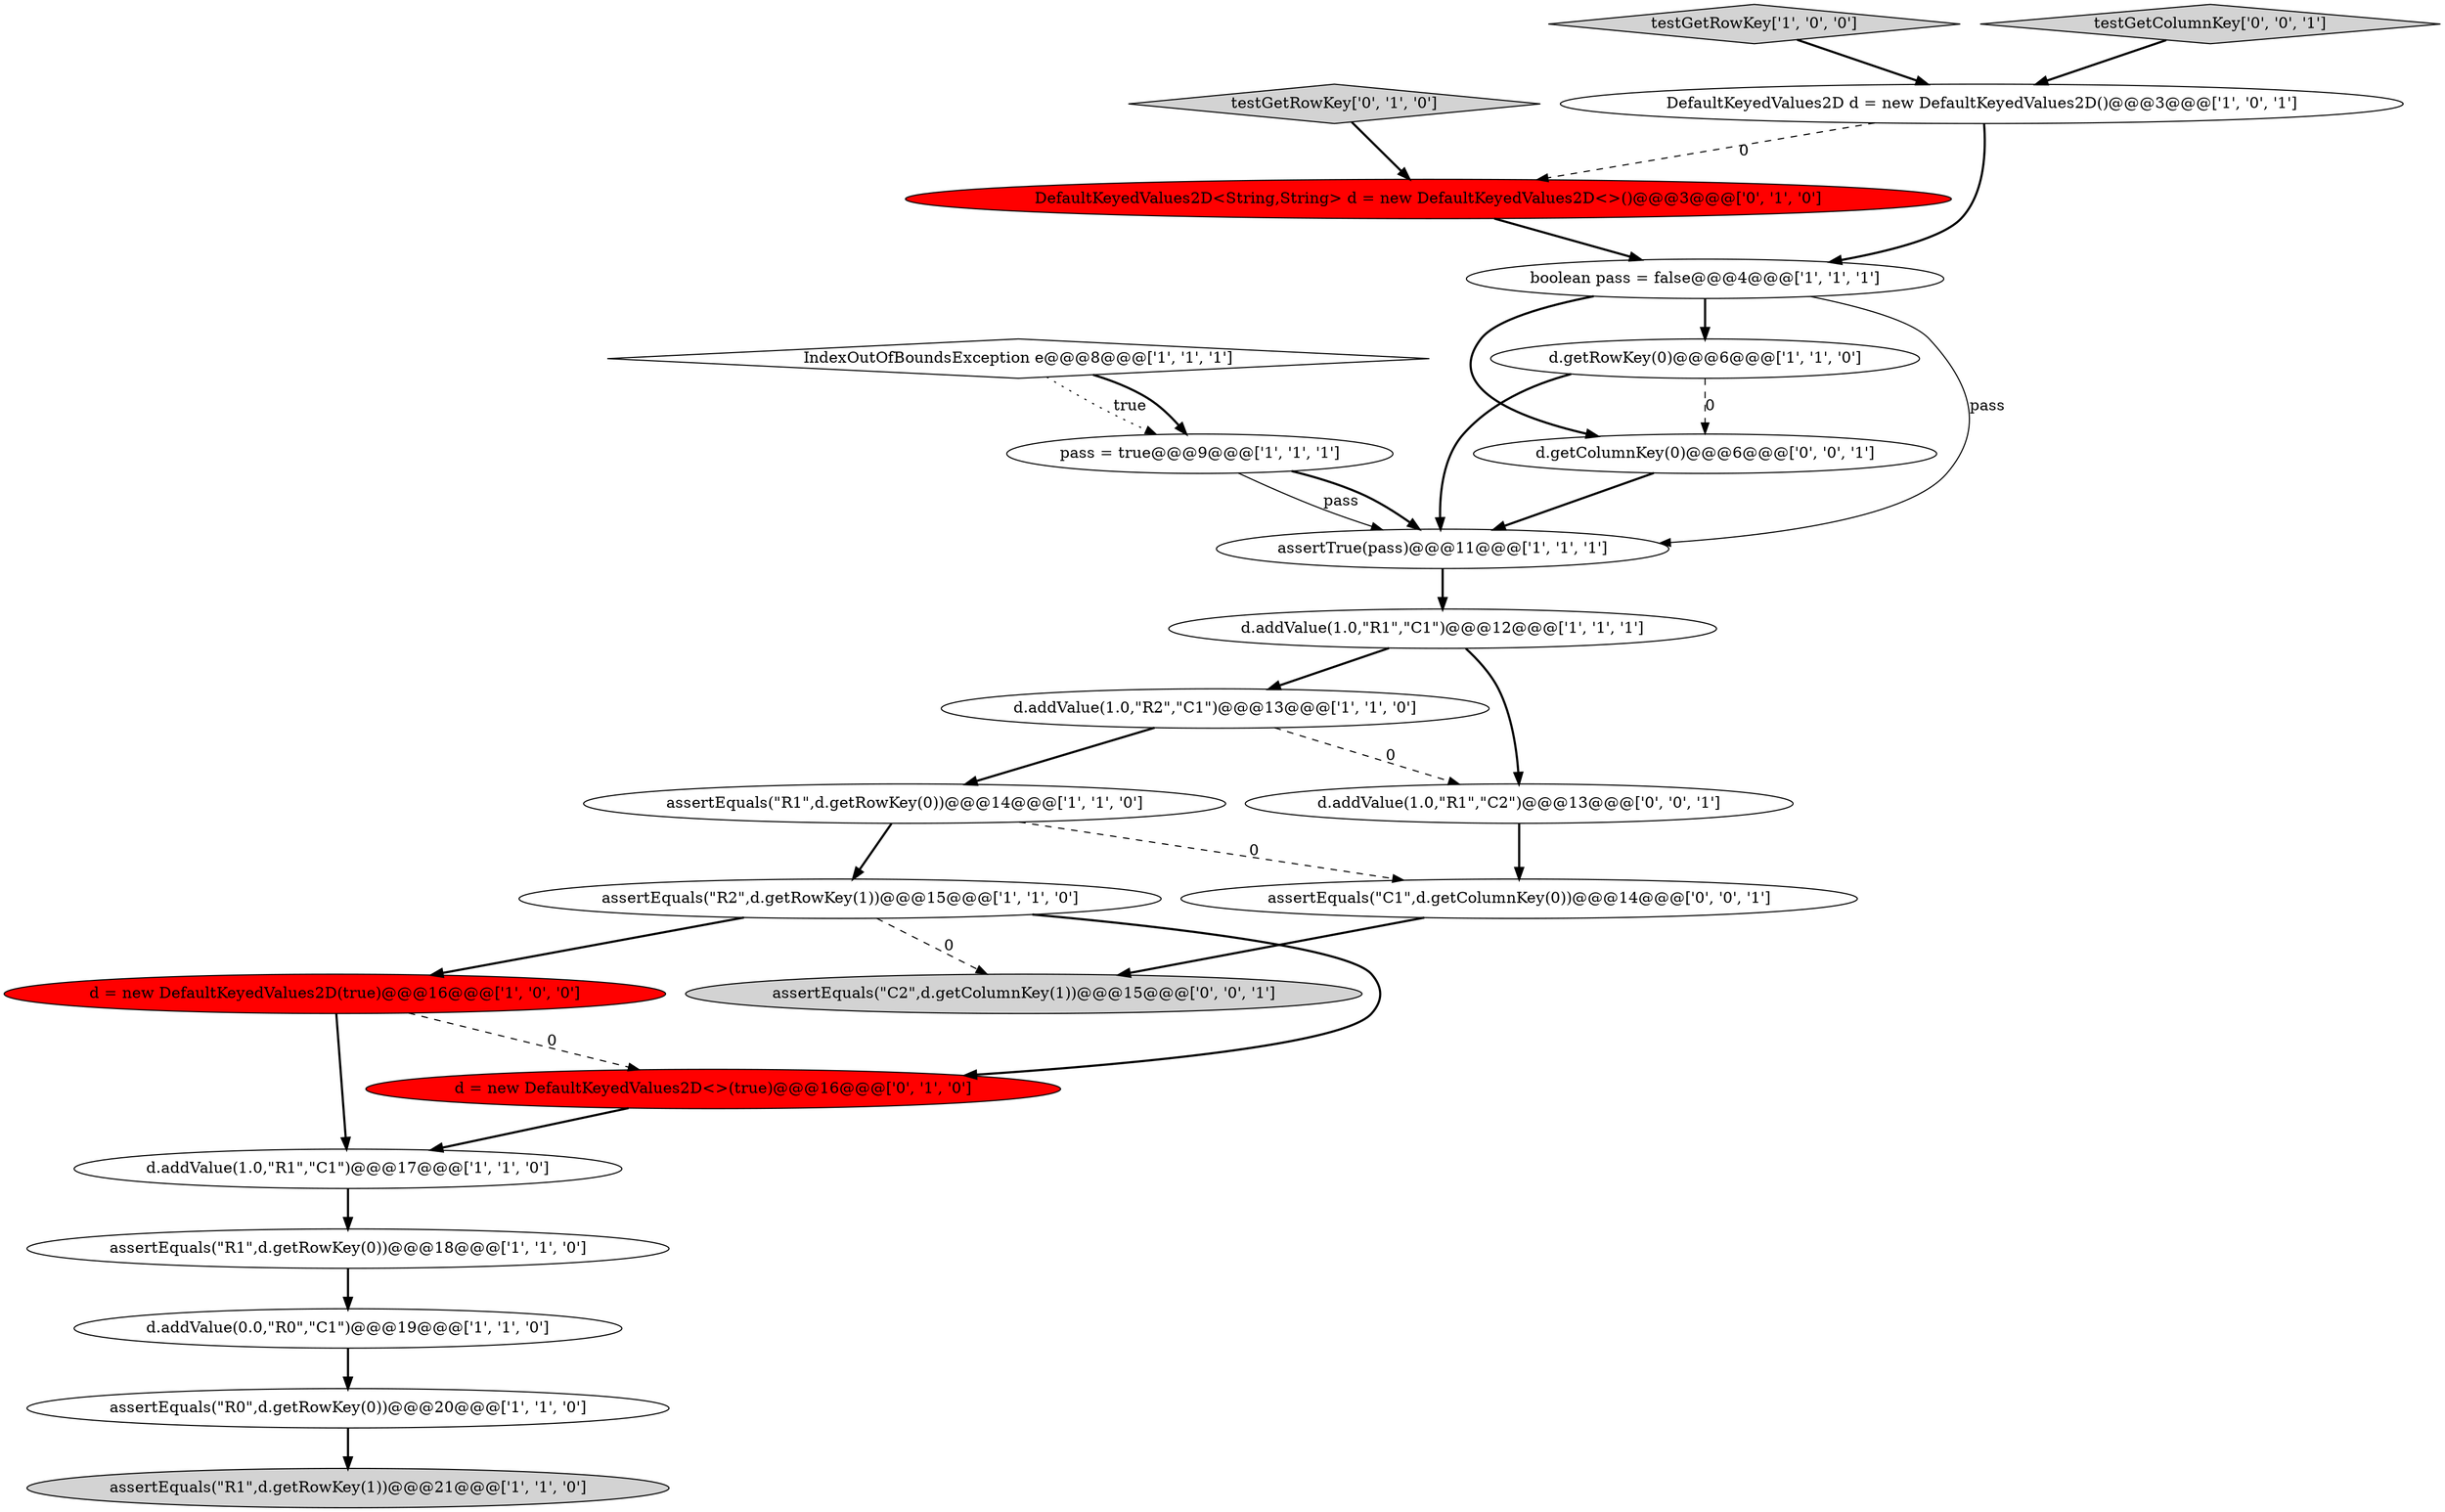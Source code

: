 digraph {
4 [style = filled, label = "assertEquals(\"R1\",d.getRowKey(0))@@@14@@@['1', '1', '0']", fillcolor = white, shape = ellipse image = "AAA0AAABBB1BBB"];
20 [style = filled, label = "assertEquals(\"C1\",d.getColumnKey(0))@@@14@@@['0', '0', '1']", fillcolor = white, shape = ellipse image = "AAA0AAABBB3BBB"];
16 [style = filled, label = "testGetRowKey['1', '0', '0']", fillcolor = lightgray, shape = diamond image = "AAA0AAABBB1BBB"];
6 [style = filled, label = "pass = true@@@9@@@['1', '1', '1']", fillcolor = white, shape = ellipse image = "AAA0AAABBB1BBB"];
12 [style = filled, label = "d = new DefaultKeyedValues2D(true)@@@16@@@['1', '0', '0']", fillcolor = red, shape = ellipse image = "AAA1AAABBB1BBB"];
15 [style = filled, label = "assertEquals(\"R2\",d.getRowKey(1))@@@15@@@['1', '1', '0']", fillcolor = white, shape = ellipse image = "AAA0AAABBB1BBB"];
24 [style = filled, label = "assertEquals(\"C2\",d.getColumnKey(1))@@@15@@@['0', '0', '1']", fillcolor = lightgray, shape = ellipse image = "AAA0AAABBB3BBB"];
9 [style = filled, label = "d.addValue(0.0,\"R0\",\"C1\")@@@19@@@['1', '1', '0']", fillcolor = white, shape = ellipse image = "AAA0AAABBB1BBB"];
14 [style = filled, label = "d.addValue(1.0,\"R2\",\"C1\")@@@13@@@['1', '1', '0']", fillcolor = white, shape = ellipse image = "AAA0AAABBB1BBB"];
17 [style = filled, label = "testGetRowKey['0', '1', '0']", fillcolor = lightgray, shape = diamond image = "AAA0AAABBB2BBB"];
11 [style = filled, label = "assertEquals(\"R1\",d.getRowKey(0))@@@18@@@['1', '1', '0']", fillcolor = white, shape = ellipse image = "AAA0AAABBB1BBB"];
21 [style = filled, label = "testGetColumnKey['0', '0', '1']", fillcolor = lightgray, shape = diamond image = "AAA0AAABBB3BBB"];
2 [style = filled, label = "d.addValue(1.0,\"R1\",\"C1\")@@@12@@@['1', '1', '1']", fillcolor = white, shape = ellipse image = "AAA0AAABBB1BBB"];
19 [style = filled, label = "DefaultKeyedValues2D<String,String> d = new DefaultKeyedValues2D<>()@@@3@@@['0', '1', '0']", fillcolor = red, shape = ellipse image = "AAA1AAABBB2BBB"];
13 [style = filled, label = "DefaultKeyedValues2D d = new DefaultKeyedValues2D()@@@3@@@['1', '0', '1']", fillcolor = white, shape = ellipse image = "AAA0AAABBB1BBB"];
5 [style = filled, label = "assertEquals(\"R0\",d.getRowKey(0))@@@20@@@['1', '1', '0']", fillcolor = white, shape = ellipse image = "AAA0AAABBB1BBB"];
3 [style = filled, label = "d.getRowKey(0)@@@6@@@['1', '1', '0']", fillcolor = white, shape = ellipse image = "AAA0AAABBB1BBB"];
1 [style = filled, label = "boolean pass = false@@@4@@@['1', '1', '1']", fillcolor = white, shape = ellipse image = "AAA0AAABBB1BBB"];
7 [style = filled, label = "IndexOutOfBoundsException e@@@8@@@['1', '1', '1']", fillcolor = white, shape = diamond image = "AAA0AAABBB1BBB"];
23 [style = filled, label = "d.getColumnKey(0)@@@6@@@['0', '0', '1']", fillcolor = white, shape = ellipse image = "AAA0AAABBB3BBB"];
18 [style = filled, label = "d = new DefaultKeyedValues2D<>(true)@@@16@@@['0', '1', '0']", fillcolor = red, shape = ellipse image = "AAA1AAABBB2BBB"];
10 [style = filled, label = "assertTrue(pass)@@@11@@@['1', '1', '1']", fillcolor = white, shape = ellipse image = "AAA0AAABBB1BBB"];
0 [style = filled, label = "assertEquals(\"R1\",d.getRowKey(1))@@@21@@@['1', '1', '0']", fillcolor = lightgray, shape = ellipse image = "AAA0AAABBB1BBB"];
22 [style = filled, label = "d.addValue(1.0,\"R1\",\"C2\")@@@13@@@['0', '0', '1']", fillcolor = white, shape = ellipse image = "AAA0AAABBB3BBB"];
8 [style = filled, label = "d.addValue(1.0,\"R1\",\"C1\")@@@17@@@['1', '1', '0']", fillcolor = white, shape = ellipse image = "AAA0AAABBB1BBB"];
7->6 [style = dotted, label="true"];
16->13 [style = bold, label=""];
6->10 [style = solid, label="pass"];
15->24 [style = dashed, label="0"];
4->15 [style = bold, label=""];
1->3 [style = bold, label=""];
14->22 [style = dashed, label="0"];
13->19 [style = dashed, label="0"];
11->9 [style = bold, label=""];
15->18 [style = bold, label=""];
17->19 [style = bold, label=""];
13->1 [style = bold, label=""];
1->23 [style = bold, label=""];
3->23 [style = dashed, label="0"];
3->10 [style = bold, label=""];
19->1 [style = bold, label=""];
5->0 [style = bold, label=""];
22->20 [style = bold, label=""];
4->20 [style = dashed, label="0"];
12->8 [style = bold, label=""];
6->10 [style = bold, label=""];
2->14 [style = bold, label=""];
7->6 [style = bold, label=""];
1->10 [style = solid, label="pass"];
23->10 [style = bold, label=""];
9->5 [style = bold, label=""];
12->18 [style = dashed, label="0"];
10->2 [style = bold, label=""];
15->12 [style = bold, label=""];
18->8 [style = bold, label=""];
2->22 [style = bold, label=""];
20->24 [style = bold, label=""];
8->11 [style = bold, label=""];
21->13 [style = bold, label=""];
14->4 [style = bold, label=""];
}
